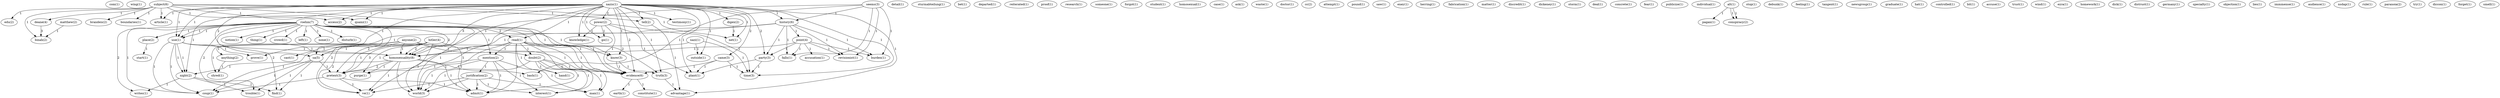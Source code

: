 digraph G {
  com [ label="com(1)" ];
  wing [ label="wing(1)" ];
  nazis [ label="nazis(1)" ];
  power [ label="power(2)" ];
  use [ label="use(1)" ];
  digex [ label="digex(2)" ];
  article [ label="article(1)" ];
  prove [ label="prove(1)" ];
  read [ label="read(1)" ];
  knowledge [ label="knowledge(1)" ];
  know [ label="know(3)" ];
  go [ label="go(1)" ];
  came [ label="came(3)" ];
  net [ label="net(1)" ];
  truth [ label="truth(3)" ];
  evidence [ label="evidence(6)" ];
  history [ label="history(6)" ];
  tell [ label="tell(2)" ];
  use [ label="use(1)" ];
  party [ label="party(3)" ];
  plant [ label="plant(1)" ];
  homosexuality [ label="homosexuality(8)" ];
  access [ label="access(2)" ];
  testimony [ label="testimony(1)" ];
  night [ label="night(2)" ];
  qsami [ label="qsami(1)" ];
  advantage [ label="advantage(1)" ];
  sa [ label="sa(5)" ];
  time [ label="time(3)" ];
  outside [ label="outside(1)" ];
  ve [ label="ve(1)" ];
  detail [ label="detail(1)" ];
  anyone [ label="anyone(2)" ];
  cast [ label="cast(1)" ];
  doubt [ label="doubt(2)" ];
  anything [ label="anything(2)" ];
  shred [ label="shred(1)" ];
  pretext [ label="pretext(3)" ];
  sturmabteilung [ label="sturmabteilung(1)" ];
  bet [ label="bet(1)" ];
  departed [ label="departed(1)" ];
  reiterated [ label="reiterated(1)" ];
  proof [ label="proof(1)" ];
  research [ label="research(1)" ];
  someone [ label="someone(1)" ];
  forgot [ label="forgot(1)" ];
  roehm [ label="roehm(7)" ];
  notion [ label="notion(1)" ];
  thing [ label="thing(1)" ];
  crowd [ label="crowd(1)" ];
  left [ label="left(1)" ];
  none [ label="none(1)" ];
  mention [ label="mention(2)" ];
  place [ label="place(2)" ];
  world [ label="world(3)" ];
  disturb [ label="disturb(1)" ];
  writes [ label="writes(1)" ];
  find [ label="find(1)" ];
  coup [ label="coup(1)" ];
  trouble [ label="trouble(1)" ];
  student [ label="student(1)" ];
  homosexual [ label="homosexual(1)" ];
  case [ label="case(1)" ];
  ask [ label="ask(1)" ];
  waste [ label="waste(1)" ];
  doctor [ label="doctor(1)" ];
  cc [ label="cc(2)" ];
  attempt [ label="attempt(1)" ];
  pound [ label="pound(1)" ];
  saw [ label="saw(1)" ];
  eney [ label="eney(1)" ];
  herring [ label="herring(1)" ];
  fabrication [ label="fabrication(1)" ];
  subject [ label="subject(6)" ];
  brandeis [ label="brandeis(2)" ];
  boundaries [ label="boundaries(1)" ];
  edu [ label="edu(2)" ];
  deane [ label="deane(4)" ];
  binah [ label="binah(2)" ];
  matter [ label="matter(1)" ];
  discredit [ label="discredit(1)" ];
  dickeney [ label="dickeney(1)" ];
  storm [ label="storm(1)" ];
  deal [ label="deal(1)" ];
  concrete [ label="concrete(1)" ];
  fear [ label="fear(1)" ];
  publicize [ label="publicize(1)" ];
  hand [ label="hand(1)" ];
  man [ label="man(1)" ];
  interest [ label="interest(1)" ];
  admit [ label="admit(1)" ];
  individual [ label="individual(1)" ];
  alt [ label="alt(1)" ];
  pagan [ label="pagan(1)" ];
  conspiracy [ label="conspiracy(2)" ];
  stop [ label="stop(1)" ];
  debunk [ label="debunk(1)" ];
  seems [ label="seems(3)" ];
  falls [ label="falls(1)" ];
  revisionist [ label="revisionist(1)" ];
  burden [ label="burden(1)" ];
  bash [ label="bash(1)" ];
  feeling [ label="feeling(1)" ];
  tangent [ label="tangent(1)" ];
  newsgroup [ label="newsgroup(1)" ];
  graduate [ label="graduate(1)" ];
  justification [ label="justification(2)" ];
  purge [ label="purge(1)" ];
  constitute [ label="constitute(1)" ];
  earth [ label="earth(1)" ];
  hat [ label="hat(1)" ];
  controlled [ label="controlled(1)" ];
  point [ label="point(4)" ];
  accusation [ label="accusation(1)" ];
  bit [ label="bit(1)" ];
  accuse [ label="accuse(1)" ];
  trust [ label="trust(1)" ];
  start [ label="start(1)" ];
  wind [ label="wind(1)" ];
  ezra [ label="ezra(1)" ];
  homework [ label="homework(1)" ];
  dick [ label="dick(1)" ];
  distrust [ label="distrust(1)" ];
  germany [ label="germany(1)" ];
  specialty [ label="specialty(1)" ];
  hitler [ label="hitler(4)" ];
  objection [ label="objection(1)" ];
  lies [ label="lies(1)" ];
  immmense [ label="immmense(1)" ];
  nazi [ label="nazi(1)" ];
  audience [ label="audience(1)" ];
  nsdap [ label="nsdap(1)" ];
  rule [ label="rule(1)" ];
  alt [ label="alt(1)" ];
  paranoia [ label="paranoia(2)" ];
  try [ label="try(1)" ];
  diccon [ label="diccon(1)" ];
  forget [ label="forget(1)" ];
  smell [ label="smell(1)" ];
  matthew [ label="matthew(2)" ];
  nazis -> power [ label="2" ];
  nazis -> use [ label="1" ];
  nazis -> digex [ label="1" ];
  nazis -> article [ label="1" ];
  nazis -> prove [ label="1" ];
  nazis -> read [ label="1" ];
  nazis -> knowledge [ label="1" ];
  nazis -> know [ label="1" ];
  nazis -> go [ label="1" ];
  nazis -> came [ label="2" ];
  nazis -> net [ label="1" ];
  nazis -> truth [ label="1" ];
  nazis -> evidence [ label="2" ];
  nazis -> history [ label="1" ];
  nazis -> tell [ label="1" ];
  nazis -> use [ label="1" ];
  nazis -> party [ label="2" ];
  nazis -> plant [ label="1" ];
  nazis -> homosexuality [ label="3" ];
  nazis -> access [ label="1" ];
  nazis -> testimony [ label="1" ];
  nazis -> night [ label="1" ];
  nazis -> qsami [ label="1" ];
  nazis -> advantage [ label="1" ];
  nazis -> sa [ label="2" ];
  nazis -> time [ label="1" ];
  nazis -> outside [ label="1" ];
  nazis -> ve [ label="1" ];
  anyone -> cast [ label="1" ];
  anyone -> doubt [ label="1" ];
  anyone -> evidence [ label="1" ];
  anyone -> anything [ label="1" ];
  anyone -> shred [ label="1" ];
  anyone -> homosexuality [ label="1" ];
  anyone -> pretext [ label="1" ];
  power -> knowledge [ label="1" ];
  power -> go [ label="1" ];
  power -> evidence [ label="1" ];
  power -> plant [ label="1" ];
  power -> time [ label="1" ];
  roehm -> notion [ label="1" ];
  roehm -> thing [ label="1" ];
  roehm -> use [ label="1" ];
  roehm -> crowd [ label="1" ];
  roehm -> left [ label="1" ];
  roehm -> read [ label="2" ];
  roehm -> know [ label="1" ];
  roehm -> none [ label="1" ];
  roehm -> truth [ label="2" ];
  roehm -> mention [ label="1" ];
  roehm -> evidence [ label="1" ];
  roehm -> place [ label="1" ];
  roehm -> use [ label="1" ];
  roehm -> homosexuality [ label="2" ];
  roehm -> world [ label="1" ];
  roehm -> disturb [ label="1" ];
  roehm -> writes [ label="2" ];
  roehm -> find [ label="2" ];
  roehm -> pretext [ label="2" ];
  roehm -> coup [ label="1" ];
  roehm -> trouble [ label="2" ];
  roehm -> ve [ label="2" ];
  use -> prove [ label="1" ];
  use -> homosexuality [ label="1" ];
  use -> night [ label="1" ];
  use -> coup [ label="1" ];
  digex -> net [ label="1" ];
  subject -> article [ label="1" ];
  subject -> brandeis [ label="1" ];
  subject -> net [ label="1" ];
  subject -> evidence [ label="1" ];
  subject -> boundaries [ label="1" ];
  subject -> edu [ label="1" ];
  subject -> tell [ label="1" ];
  subject -> access [ label="1" ];
  subject -> qsami [ label="1" ];
  subject -> deane [ label="1" ];
  subject -> binah [ label="1" ];
  read -> know [ label="1" ];
  read -> doubt [ label="1" ];
  read -> hand [ label="1" ];
  read -> mention [ label="1" ];
  read -> evidence [ label="1" ];
  read -> man [ label="1" ];
  read -> interest [ label="1" ];
  read -> world [ label="1" ];
  read -> pretext [ label="1" ];
  read -> admit [ label="1" ];
  know -> truth [ label="1" ];
  know -> evidence [ label="1" ];
  alt -> pagan [ label="1" ];
  alt -> conspiracy [ label="1" ];
  came -> evidence [ label="1" ];
  came -> plant [ label="1" ];
  came -> time [ label="1" ];
  seems -> history [ label="1" ];
  seems -> falls [ label="1" ];
  seems -> revisionist [ label="1" ];
  seems -> burden [ label="1" ];
  seems -> homosexuality [ label="1" ];
  seems -> bash [ label="1" ];
  doubt -> hand [ label="1" ];
  doubt -> evidence [ label="1" ];
  doubt -> man [ label="1" ];
  doubt -> interest [ label="1" ];
  doubt -> world [ label="1" ];
  doubt -> admit [ label="1" ];
  truth -> advantage [ label="1" ];
  mention -> justification [ label="1" ];
  mention -> man [ label="1" ];
  mention -> interest [ label="1" ];
  mention -> world [ label="1" ];
  mention -> purge [ label="1" ];
  mention -> admit [ label="1" ];
  evidence -> constitute [ label="1" ];
  evidence -> earth [ label="1" ];
  history -> point [ label="1" ];
  history -> falls [ label="1" ];
  history -> revisionist [ label="1" ];
  history -> party [ label="1" ];
  history -> burden [ label="1" ];
  history -> homosexuality [ label="1" ];
  history -> sa [ label="1" ];
  point -> accusation [ label="1" ];
  point -> falls [ label="1" ];
  point -> revisionist [ label="1" ];
  point -> party [ label="1" ];
  point -> burden [ label="1" ];
  point -> homosexuality [ label="1" ];
  anything -> shred [ label="1" ];
  tell -> advantage [ label="1" ];
  place -> start [ label="1" ];
  justification -> man [ label="1" ];
  justification -> interest [ label="1" ];
  justification -> world [ label="1" ];
  justification -> admit [ label="1" ];
  justification -> ve [ label="1" ];
  use -> homosexuality [ label="1" ];
  use -> night [ label="1" ];
  use -> coup [ label="1" ];
  party -> plant [ label="1" ];
  party -> time [ label="1" ];
  hitler -> homosexuality [ label="2" ];
  hitler -> world [ label="1" ];
  hitler -> purge [ label="1" ];
  hitler -> pretext [ label="3" ];
  hitler -> admit [ label="1" ];
  hitler -> coup [ label="1" ];
  hitler -> ve [ label="2" ];
  homosexuality -> night [ label="1" ];
  homosexuality -> world [ label="1" ];
  homosexuality -> purge [ label="1" ];
  homosexuality -> bash [ label="1" ];
  homosexuality -> pretext [ label="2" ];
  homosexuality -> admit [ label="1" ];
  homosexuality -> ve [ label="1" ];
  night -> writes [ label="1" ];
  night -> find [ label="1" ];
  night -> trouble [ label="1" ];
  nazi -> sa [ label="1" ];
  nazi -> time [ label="1" ];
  nazi -> outside [ label="1" ];
  alt -> conspiracy [ label="1" ];
  deane -> binah [ label="3" ];
  sa -> find [ label="1" ];
  sa -> pretext [ label="1" ];
  sa -> coup [ label="1" ];
  sa -> trouble [ label="1" ];
  matthew -> binah [ label="1" ];
  pretext -> admit [ label="1" ];
  pretext -> coup [ label="1" ];
  pretext -> ve [ label="1" ];
}
